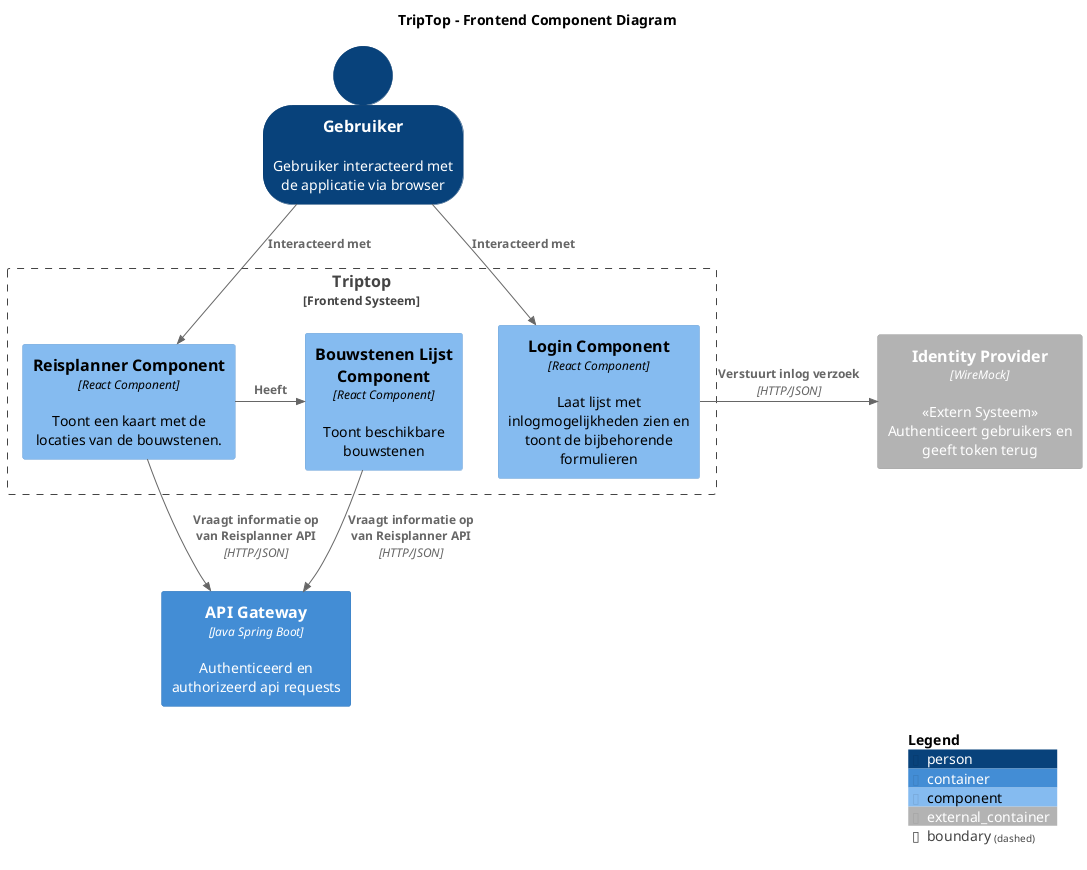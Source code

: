 @startuml
!include <C4/C4_Component>

title TripTop - Frontend Component Diagram
SHOW_PERSON_OUTLINE()

Person(user, Gebruiker, "Gebruiker interacteerd met de applicatie via browser")

Boundary(system, "Triptop", "Frontend Systeem") {
    Component(loginComponent, "Login Component", React Component, "Laat lijst met inlogmogelijkheden zien en toont de bijbehorende formulieren")
    Component(reisplannerComponent, "Reisplanner Component", React Component, "Toont een kaart met de locaties van de bouwstenen.")
    Component(bouwstenenLijstComponent, "Bouwstenen Lijst Component", React Component, "Toont beschikbare bouwstenen")
}

Rel(user, reisplannerComponent, "Interacteerd met")
Rel(user, loginComponent, "Interacteerd met")

Container(api_gateway, API Gateway, Java Spring Boot, Authenticeerd en authorizeerd api requests)
Container_Ext(id_provider, "Identity Provider", WireMock, "<<Extern Systeem>>\nAuthenticeert gebruikers en geeft token terug")

Rel_R(loginComponent, id_provider, "Verstuurt inlog verzoek", "HTTP/JSON")
Rel(reisplannerComponent, api_gateway, "Vraagt informatie op van Reisplanner API", "HTTP/JSON")
Rel_R(reisplannerComponent, bouwstenenLijstComponent, "Heeft")
Rel(bouwstenenLijstComponent, api_gateway, "Vraagt informatie op van Reisplanner API", "HTTP/JSON")


SHOW_LEGEND()

@enduml
